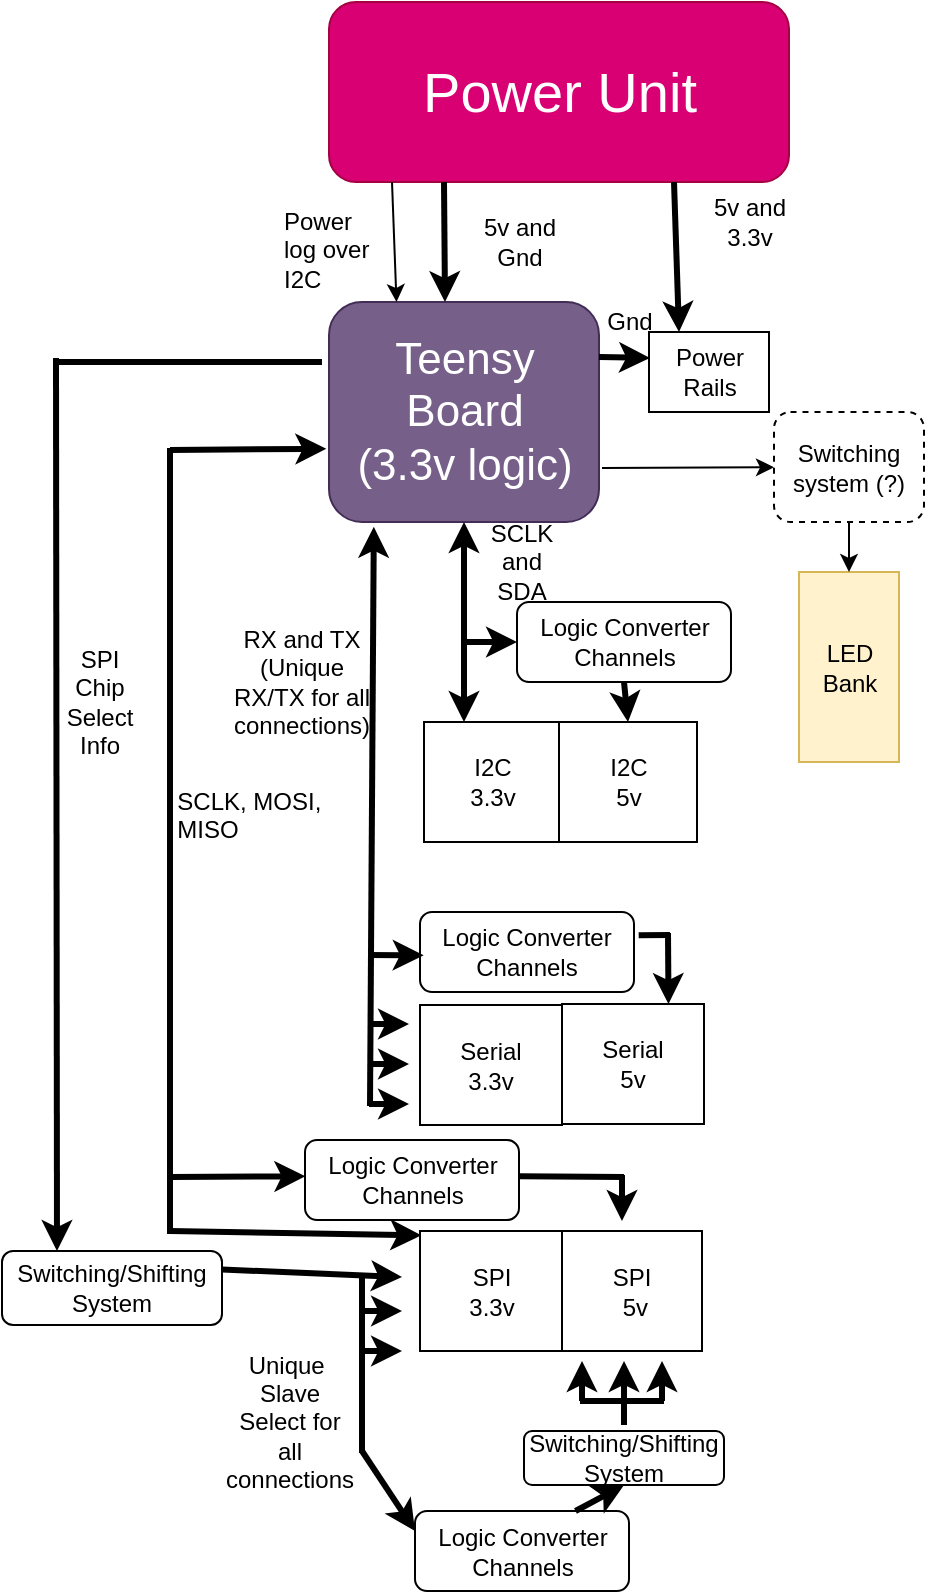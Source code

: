 <mxfile version="10.9.8" type="device"><diagram id="SBJGx2yJldx14TxCPTNw" name="Page-1"><mxGraphModel dx="865" dy="485" grid="1" gridSize="10" guides="1" tooltips="1" connect="1" arrows="1" fold="1" page="1" pageScale="1" pageWidth="850" pageHeight="1100" math="0" shadow="0"><root><mxCell id="0"/><mxCell id="1" parent="0"/><mxCell id="MNRYwDroieC8E5OasjQW-49" value="" style="endArrow=classic;html=1;strokeWidth=3;exitX=1;exitY=0.25;exitDx=0;exitDy=0;" parent="1" source="MNRYwDroieC8E5OasjQW-48" edge="1"><mxGeometry width="50" height="50" relative="1" as="geometry"><mxPoint x="180" y="694.5" as="sourcePoint"/><mxPoint x="230" y="687.5" as="targetPoint"/></mxGeometry></mxCell><mxCell id="MNRYwDroieC8E5OasjQW-2" value="&lt;font style=&quot;font-size: 28px&quot;&gt;Power Unit&lt;/font&gt;" style="rounded=1;whiteSpace=wrap;html=1;fillColor=#d80073;strokeColor=#A50040;fontColor=#ffffff;" parent="1" vertex="1"><mxGeometry x="193.5" y="50" width="230" height="90" as="geometry"/></mxCell><mxCell id="MNRYwDroieC8E5OasjQW-3" value="&lt;font style=&quot;font-size: 22px&quot;&gt;Teensy&lt;br&gt;Board&lt;br&gt;(3.3v logic)&lt;br&gt;&lt;/font&gt;" style="rounded=1;whiteSpace=wrap;html=1;fillColor=#76608a;strokeColor=#432D57;fontColor=#ffffff;" parent="1" vertex="1"><mxGeometry x="193.5" y="200" width="135" height="110" as="geometry"/></mxCell><mxCell id="MNRYwDroieC8E5OasjQW-5" value="" style="endArrow=classic;html=1;exitX=0.25;exitY=1;exitDx=0;exitDy=0;targetPerimeterSpacing=0;strokeWidth=3;" parent="1" source="MNRYwDroieC8E5OasjQW-2" edge="1"><mxGeometry width="50" height="50" relative="1" as="geometry"><mxPoint x="193.5" y="410" as="sourcePoint"/><mxPoint x="251.5" y="200" as="targetPoint"/></mxGeometry></mxCell><mxCell id="MNRYwDroieC8E5OasjQW-6" value="5v and Gnd" style="text;html=1;strokeColor=none;fillColor=none;align=center;verticalAlign=middle;whiteSpace=wrap;rounded=0;" parent="1" vertex="1"><mxGeometry x="268.5" y="160" width="40" height="20" as="geometry"/></mxCell><mxCell id="MNRYwDroieC8E5OasjQW-12" value="Power Rails" style="rounded=0;whiteSpace=wrap;html=1;" parent="1" vertex="1"><mxGeometry x="353.5" y="215" width="60" height="40" as="geometry"/></mxCell><mxCell id="MNRYwDroieC8E5OasjQW-13" value="" style="endArrow=classic;html=1;strokeWidth=3;exitX=0.75;exitY=1;exitDx=0;exitDy=0;entryX=0.25;entryY=0;entryDx=0;entryDy=0;" parent="1" source="MNRYwDroieC8E5OasjQW-2" target="MNRYwDroieC8E5OasjQW-12" edge="1"><mxGeometry width="50" height="50" relative="1" as="geometry"><mxPoint x="43.5" y="410" as="sourcePoint"/><mxPoint x="93.5" y="360" as="targetPoint"/></mxGeometry></mxCell><mxCell id="MNRYwDroieC8E5OasjQW-14" value="" style="endArrow=classic;html=1;strokeWidth=3;exitX=1;exitY=0.25;exitDx=0;exitDy=0;" parent="1" source="MNRYwDroieC8E5OasjQW-3" edge="1"><mxGeometry width="50" height="50" relative="1" as="geometry"><mxPoint x="43.5" y="380" as="sourcePoint"/><mxPoint x="354" y="228" as="targetPoint"/></mxGeometry></mxCell><mxCell id="MNRYwDroieC8E5OasjQW-15" value="5v and 3.3v" style="text;html=1;strokeColor=none;fillColor=none;align=center;verticalAlign=middle;whiteSpace=wrap;rounded=0;" parent="1" vertex="1"><mxGeometry x="383.5" y="150" width="40" height="20" as="geometry"/></mxCell><mxCell id="MNRYwDroieC8E5OasjQW-17" value="Gnd" style="text;html=1;strokeColor=none;fillColor=none;align=center;verticalAlign=middle;whiteSpace=wrap;rounded=0;" parent="1" vertex="1"><mxGeometry x="323.5" y="200" width="40" height="20" as="geometry"/></mxCell><mxCell id="MNRYwDroieC8E5OasjQW-19" value="I2C &lt;br&gt;3.3v" style="rounded=0;whiteSpace=wrap;html=1;" parent="1" vertex="1"><mxGeometry x="241" y="410" width="69" height="60" as="geometry"/></mxCell><mxCell id="MNRYwDroieC8E5OasjQW-21" value="SCLK and SDA" style="text;html=1;strokeColor=none;fillColor=none;align=center;verticalAlign=middle;whiteSpace=wrap;rounded=0;" parent="1" vertex="1"><mxGeometry x="270" y="310" width="40" height="40" as="geometry"/></mxCell><mxCell id="MNRYwDroieC8E5OasjQW-22" value="Serial &lt;br&gt;3.3v" style="rounded=0;whiteSpace=wrap;html=1;" parent="1" vertex="1"><mxGeometry x="239" y="551.5" width="71" height="60" as="geometry"/></mxCell><mxCell id="MNRYwDroieC8E5OasjQW-23" value="SPI&lt;br&gt;3.3v" style="rounded=0;whiteSpace=wrap;html=1;" parent="1" vertex="1"><mxGeometry x="239" y="664.5" width="72" height="60" as="geometry"/></mxCell><mxCell id="pmHP2EcT4HYAPh-0U5uk-1" value="SPI&lt;br&gt;&amp;nbsp;5v" style="rounded=0;whiteSpace=wrap;html=1;" vertex="1" parent="1"><mxGeometry x="310" y="664.5" width="70" height="60" as="geometry"/></mxCell><mxCell id="MNRYwDroieC8E5OasjQW-24" value="" style="endArrow=classic;startArrow=classic;html=1;strokeWidth=3;entryX=0.5;entryY=1;entryDx=0;entryDy=0;" parent="1" target="MNRYwDroieC8E5OasjQW-3" edge="1"><mxGeometry width="50" height="50" relative="1" as="geometry"><mxPoint x="261" y="410" as="sourcePoint"/><mxPoint x="93.5" y="460" as="targetPoint"/></mxGeometry></mxCell><mxCell id="MNRYwDroieC8E5OasjQW-37" value="" style="endArrow=classic;html=1;strokeWidth=3;entryX=0.166;entryY=1.022;entryDx=0;entryDy=0;entryPerimeter=0;" parent="1" target="MNRYwDroieC8E5OasjQW-3" edge="1"><mxGeometry width="50" height="50" relative="1" as="geometry"><mxPoint x="214" y="602" as="sourcePoint"/><mxPoint x="93.5" y="640" as="targetPoint"/></mxGeometry></mxCell><mxCell id="MNRYwDroieC8E5OasjQW-38" value="" style="endArrow=classic;html=1;strokeWidth=3;" parent="1" edge="1"><mxGeometry width="50" height="50" relative="1" as="geometry"><mxPoint x="213.5" y="561" as="sourcePoint"/><mxPoint x="233.5" y="561" as="targetPoint"/></mxGeometry></mxCell><mxCell id="MNRYwDroieC8E5OasjQW-40" value="" style="endArrow=classic;html=1;strokeWidth=3;" parent="1" edge="1"><mxGeometry width="50" height="50" relative="1" as="geometry"><mxPoint x="213.5" y="581" as="sourcePoint"/><mxPoint x="233.5" y="581" as="targetPoint"/></mxGeometry></mxCell><mxCell id="MNRYwDroieC8E5OasjQW-41" value="" style="endArrow=classic;html=1;strokeWidth=3;" parent="1" edge="1"><mxGeometry width="50" height="50" relative="1" as="geometry"><mxPoint x="213.5" y="601" as="sourcePoint"/><mxPoint x="233.5" y="601" as="targetPoint"/></mxGeometry></mxCell><mxCell id="MNRYwDroieC8E5OasjQW-42" value="RX and TX&lt;br&gt;(Unique RX/TX for all connections)&lt;br&gt;" style="text;html=1;strokeColor=none;fillColor=none;align=center;verticalAlign=middle;whiteSpace=wrap;rounded=0;" parent="1" vertex="1"><mxGeometry x="140" y="360" width="80" height="60" as="geometry"/></mxCell><mxCell id="MNRYwDroieC8E5OasjQW-43" value="" style="endArrow=classic;html=1;strokeWidth=3;entryX=-0.01;entryY=0.667;entryDx=0;entryDy=0;entryPerimeter=0;" parent="1" target="MNRYwDroieC8E5OasjQW-3" edge="1"><mxGeometry width="50" height="50" relative="1" as="geometry"><mxPoint x="114" y="274" as="sourcePoint"/><mxPoint x="93.5" y="640" as="targetPoint"/></mxGeometry></mxCell><mxCell id="MNRYwDroieC8E5OasjQW-44" value="" style="endArrow=none;html=1;strokeWidth=3;" parent="1" edge="1"><mxGeometry width="50" height="50" relative="1" as="geometry"><mxPoint x="114" y="666" as="sourcePoint"/><mxPoint x="114" y="273" as="targetPoint"/></mxGeometry></mxCell><mxCell id="MNRYwDroieC8E5OasjQW-45" value="" style="endArrow=classic;html=1;strokeWidth=3;entryX=0.009;entryY=0.036;entryDx=0;entryDy=0;entryPerimeter=0;" parent="1" target="MNRYwDroieC8E5OasjQW-23" edge="1"><mxGeometry width="50" height="50" relative="1" as="geometry"><mxPoint x="114" y="664.5" as="sourcePoint"/><mxPoint x="160" y="744.5" as="targetPoint"/></mxGeometry></mxCell><mxCell id="MNRYwDroieC8E5OasjQW-46" value="&amp;nbsp; SCLK, MOSI,&lt;br&gt;&amp;nbsp; MISO" style="text;html=1;resizable=0;points=[];autosize=1;align=left;verticalAlign=top;spacingTop=-4;" parent="1" vertex="1"><mxGeometry x="108.5" y="440" width="90" height="30" as="geometry"/></mxCell><mxCell id="MNRYwDroieC8E5OasjQW-48" value="Switching/Shifting System" style="rounded=1;whiteSpace=wrap;html=1;fillColor=#FFFFFF;" parent="1" vertex="1"><mxGeometry x="30" y="674.5" width="110" height="37" as="geometry"/></mxCell><mxCell id="MNRYwDroieC8E5OasjQW-50" value="" style="endArrow=classic;html=1;strokeWidth=3;" parent="1" edge="1"><mxGeometry width="50" height="50" relative="1" as="geometry"><mxPoint x="210" y="704.5" as="sourcePoint"/><mxPoint x="230" y="704.5" as="targetPoint"/></mxGeometry></mxCell><mxCell id="MNRYwDroieC8E5OasjQW-51" value="" style="endArrow=classic;html=1;strokeWidth=3;" parent="1" edge="1"><mxGeometry width="50" height="50" relative="1" as="geometry"><mxPoint x="210" y="724.5" as="sourcePoint"/><mxPoint x="230" y="724.5" as="targetPoint"/></mxGeometry></mxCell><mxCell id="MNRYwDroieC8E5OasjQW-55" value="" style="endArrow=none;html=1;strokeWidth=3;" parent="1" edge="1"><mxGeometry width="50" height="50" relative="1" as="geometry"><mxPoint x="210" y="686.5" as="sourcePoint"/><mxPoint x="210" y="775.5" as="targetPoint"/></mxGeometry></mxCell><mxCell id="MNRYwDroieC8E5OasjQW-56" value="Unique&amp;nbsp;&lt;br&gt;Slave Select for all connections&lt;br&gt;" style="text;html=1;strokeColor=none;fillColor=none;align=center;verticalAlign=middle;whiteSpace=wrap;rounded=0;" parent="1" vertex="1"><mxGeometry x="153.5" y="724.5" width="40" height="70" as="geometry"/></mxCell><mxCell id="MNRYwDroieC8E5OasjQW-57" value="" style="endArrow=classic;html=1;strokeWidth=3;entryX=0.25;entryY=0;entryDx=0;entryDy=0;" parent="1" target="MNRYwDroieC8E5OasjQW-48" edge="1"><mxGeometry width="50" height="50" relative="1" as="geometry"><mxPoint x="57" y="228" as="sourcePoint"/><mxPoint x="85" y="489.5" as="targetPoint"/></mxGeometry></mxCell><mxCell id="MNRYwDroieC8E5OasjQW-59" value="SPI&lt;br&gt;Chip&lt;br&gt;Select&lt;br&gt;Info&lt;br&gt;" style="text;html=1;strokeColor=none;fillColor=none;align=center;verticalAlign=middle;whiteSpace=wrap;rounded=0;" parent="1" vertex="1"><mxGeometry x="59" y="370" width="40" height="60" as="geometry"/></mxCell><mxCell id="MNRYwDroieC8E5OasjQW-60" value="" style="endArrow=none;html=1;strokeWidth=3;" parent="1" edge="1"><mxGeometry width="50" height="50" relative="1" as="geometry"><mxPoint x="190" y="230" as="sourcePoint"/><mxPoint x="57" y="230" as="targetPoint"/></mxGeometry></mxCell><mxCell id="tdy3bAXnzEIFGkshqnNd-4" value="Switching system (?)" style="rounded=1;whiteSpace=wrap;html=1;dashed=1;" parent="1" vertex="1"><mxGeometry x="416" y="255" width="75" height="55" as="geometry"/></mxCell><mxCell id="tdy3bAXnzEIFGkshqnNd-5" value="" style="endArrow=classic;html=1;exitX=0;exitY=0.5;exitDx=0;exitDy=0;" parent="1" target="tdy3bAXnzEIFGkshqnNd-4" edge="1"><mxGeometry width="50" height="50" relative="1" as="geometry"><mxPoint x="330" y="283" as="sourcePoint"/><mxPoint x="30" y="730" as="targetPoint"/></mxGeometry></mxCell><mxCell id="tdy3bAXnzEIFGkshqnNd-6" value="LED Bank" style="rounded=0;whiteSpace=wrap;html=1;fillColor=#fff2cc;strokeColor=#d6b656;" parent="1" vertex="1"><mxGeometry x="428.5" y="335" width="50" height="95" as="geometry"/></mxCell><mxCell id="tdy3bAXnzEIFGkshqnNd-7" value="" style="endArrow=classic;html=1;exitX=0.5;exitY=1;exitDx=0;exitDy=0;entryX=0.5;entryY=0;entryDx=0;entryDy=0;" parent="1" source="tdy3bAXnzEIFGkshqnNd-4" target="tdy3bAXnzEIFGkshqnNd-6" edge="1"><mxGeometry width="50" height="50" relative="1" as="geometry"><mxPoint x="30" y="730" as="sourcePoint"/><mxPoint x="760" y="283" as="targetPoint"/></mxGeometry></mxCell><mxCell id="tdy3bAXnzEIFGkshqnNd-14" value="" style="endArrow=classic;html=1;strokeColor=#000000;entryX=0.25;entryY=0;entryDx=0;entryDy=0;" parent="1" target="MNRYwDroieC8E5OasjQW-3" edge="1"><mxGeometry width="50" height="50" relative="1" as="geometry"><mxPoint x="225" y="140" as="sourcePoint"/><mxPoint x="190" y="160" as="targetPoint"/></mxGeometry></mxCell><mxCell id="tdy3bAXnzEIFGkshqnNd-16" value="Power&lt;br&gt;log over&lt;br&gt;I2C&lt;br&gt;" style="text;html=1;resizable=0;points=[];autosize=1;align=left;verticalAlign=top;spacingTop=-4;" parent="1" vertex="1"><mxGeometry x="168.5" y="150" width="60" height="40" as="geometry"/></mxCell><mxCell id="pmHP2EcT4HYAPh-0U5uk-3" value="Logic Converter Channels" style="rounded=1;whiteSpace=wrap;html=1;" vertex="1" parent="1"><mxGeometry x="181.5" y="619" width="107" height="40" as="geometry"/></mxCell><mxCell id="pmHP2EcT4HYAPh-0U5uk-4" value="Logic Converter Channels" style="rounded=1;whiteSpace=wrap;html=1;" vertex="1" parent="1"><mxGeometry x="236.5" y="804.5" width="107" height="40" as="geometry"/></mxCell><mxCell id="pmHP2EcT4HYAPh-0U5uk-5" value="" style="endArrow=classic;html=1;entryX=0;entryY=0.25;entryDx=0;entryDy=0;strokeWidth=3;" edge="1" parent="1" target="pmHP2EcT4HYAPh-0U5uk-4"><mxGeometry width="50" height="50" relative="1" as="geometry"><mxPoint x="210" y="774.5" as="sourcePoint"/><mxPoint x="80" y="829.5" as="targetPoint"/></mxGeometry></mxCell><mxCell id="pmHP2EcT4HYAPh-0U5uk-6" value="" style="endArrow=classic;html=1;strokeWidth=3;" edge="1" parent="1"><mxGeometry width="50" height="50" relative="1" as="geometry"><mxPoint x="341" y="761.5" as="sourcePoint"/><mxPoint x="341" y="729.5" as="targetPoint"/></mxGeometry></mxCell><mxCell id="pmHP2EcT4HYAPh-0U5uk-8" value="" style="endArrow=classic;html=1;strokeWidth=3;entryX=0;entryY=0.5;entryDx=0;entryDy=0;" edge="1" parent="1"><mxGeometry width="50" height="50" relative="1" as="geometry"><mxPoint x="114" y="637.5" as="sourcePoint"/><mxPoint x="181.667" y="637.167" as="targetPoint"/></mxGeometry></mxCell><mxCell id="pmHP2EcT4HYAPh-0U5uk-9" value="" style="endArrow=none;html=1;strokeWidth=3;entryX=1;entryY=0.5;entryDx=0;entryDy=0;" edge="1" parent="1"><mxGeometry width="50" height="50" relative="1" as="geometry"><mxPoint x="341" y="637.5" as="sourcePoint"/><mxPoint x="288.333" y="637.167" as="targetPoint"/></mxGeometry></mxCell><mxCell id="pmHP2EcT4HYAPh-0U5uk-10" value="" style="endArrow=classic;html=1;strokeWidth=3;" edge="1" parent="1"><mxGeometry width="50" height="50" relative="1" as="geometry"><mxPoint x="340" y="636.5" as="sourcePoint"/><mxPoint x="340" y="659.5" as="targetPoint"/></mxGeometry></mxCell><mxCell id="pmHP2EcT4HYAPh-0U5uk-11" value="" style="endArrow=classic;html=1;strokeWidth=3;" edge="1" parent="1"><mxGeometry width="50" height="50" relative="1" as="geometry"><mxPoint x="320" y="749.5" as="sourcePoint"/><mxPoint x="320" y="729.5" as="targetPoint"/></mxGeometry></mxCell><mxCell id="pmHP2EcT4HYAPh-0U5uk-12" value="" style="endArrow=classic;html=1;strokeWidth=3;" edge="1" parent="1"><mxGeometry width="50" height="50" relative="1" as="geometry"><mxPoint x="360" y="749.5" as="sourcePoint"/><mxPoint x="360" y="729.5" as="targetPoint"/></mxGeometry></mxCell><mxCell id="pmHP2EcT4HYAPh-0U5uk-13" value="" style="endArrow=none;html=1;strokeWidth=3;" edge="1" parent="1"><mxGeometry width="50" height="50" relative="1" as="geometry"><mxPoint x="319" y="749.5" as="sourcePoint"/><mxPoint x="361" y="749.5" as="targetPoint"/></mxGeometry></mxCell><mxCell id="pmHP2EcT4HYAPh-0U5uk-14" value="Serial &lt;br&gt;5v" style="rounded=0;whiteSpace=wrap;html=1;" vertex="1" parent="1"><mxGeometry x="310" y="551" width="71" height="60" as="geometry"/></mxCell><mxCell id="pmHP2EcT4HYAPh-0U5uk-15" value="Logic Converter Channels" style="rounded=1;whiteSpace=wrap;html=1;" vertex="1" parent="1"><mxGeometry x="239" y="505" width="107" height="40" as="geometry"/></mxCell><mxCell id="pmHP2EcT4HYAPh-0U5uk-16" value="" style="endArrow=classic;html=1;strokeWidth=3;entryX=0;entryY=0.5;entryDx=0;entryDy=0;" edge="1" parent="1"><mxGeometry width="50" height="50" relative="1" as="geometry"><mxPoint x="213" y="526.5" as="sourcePoint"/><mxPoint x="240.833" y="526.667" as="targetPoint"/></mxGeometry></mxCell><mxCell id="pmHP2EcT4HYAPh-0U5uk-17" value="Switching/Shifting System" style="rounded=1;whiteSpace=wrap;html=1;fillColor=#FFFFFF;" vertex="1" parent="1"><mxGeometry x="291" y="764.5" width="100" height="27" as="geometry"/></mxCell><mxCell id="pmHP2EcT4HYAPh-0U5uk-18" value="" style="endArrow=classic;html=1;entryX=0.5;entryY=1;entryDx=0;entryDy=0;strokeWidth=3;exitX=0.75;exitY=0;exitDx=0;exitDy=0;" edge="1" parent="1" source="pmHP2EcT4HYAPh-0U5uk-4" target="pmHP2EcT4HYAPh-0U5uk-17"><mxGeometry width="50" height="50" relative="1" as="geometry"><mxPoint x="220" y="784.5" as="sourcePoint"/><mxPoint x="246.667" y="824.167" as="targetPoint"/></mxGeometry></mxCell><mxCell id="pmHP2EcT4HYAPh-0U5uk-19" value="" style="endArrow=classic;html=1;strokeWidth=3;entryX=0.75;entryY=0;entryDx=0;entryDy=0;" edge="1" parent="1" target="pmHP2EcT4HYAPh-0U5uk-14"><mxGeometry width="50" height="50" relative="1" as="geometry"><mxPoint x="363" y="515.5" as="sourcePoint"/><mxPoint x="250.833" y="536.667" as="targetPoint"/></mxGeometry></mxCell><mxCell id="pmHP2EcT4HYAPh-0U5uk-20" value="" style="endArrow=none;html=1;strokeWidth=3;exitX=1;exitY=0.25;exitDx=0;exitDy=0;" edge="1" parent="1"><mxGeometry width="50" height="50" relative="1" as="geometry"><mxPoint x="348.333" y="516.667" as="sourcePoint"/><mxPoint x="364" y="516.5" as="targetPoint"/></mxGeometry></mxCell><mxCell id="pmHP2EcT4HYAPh-0U5uk-21" value="I2C &lt;br&gt;5v" style="rounded=0;whiteSpace=wrap;html=1;" vertex="1" parent="1"><mxGeometry x="308.5" y="410" width="69" height="60" as="geometry"/></mxCell><mxCell id="pmHP2EcT4HYAPh-0U5uk-22" value="Logic Converter Channels" style="rounded=1;whiteSpace=wrap;html=1;" vertex="1" parent="1"><mxGeometry x="287.5" y="350" width="107" height="40" as="geometry"/></mxCell><mxCell id="pmHP2EcT4HYAPh-0U5uk-23" value="" style="endArrow=classic;html=1;strokeWidth=3;entryX=0;entryY=0.5;entryDx=0;entryDy=0;" edge="1" parent="1" target="pmHP2EcT4HYAPh-0U5uk-22"><mxGeometry width="50" height="50" relative="1" as="geometry"><mxPoint x="260" y="370" as="sourcePoint"/><mxPoint x="250.833" y="536.667" as="targetPoint"/></mxGeometry></mxCell><mxCell id="pmHP2EcT4HYAPh-0U5uk-24" value="" style="endArrow=classic;html=1;strokeWidth=3;entryX=0.5;entryY=0;entryDx=0;entryDy=0;exitX=0.5;exitY=1;exitDx=0;exitDy=0;" edge="1" parent="1" source="pmHP2EcT4HYAPh-0U5uk-22" target="pmHP2EcT4HYAPh-0U5uk-21"><mxGeometry width="50" height="50" relative="1" as="geometry"><mxPoint x="270" y="380" as="sourcePoint"/><mxPoint x="297.5" y="380" as="targetPoint"/></mxGeometry></mxCell></root></mxGraphModel></diagram></mxfile>